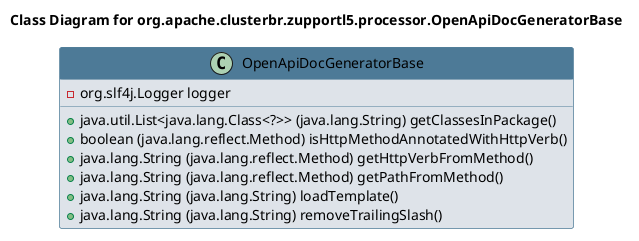 @startuml 
skinparam class { 
 BackgroundColor #DEE3E9 
 ArrowColor #4D7A97 
 BorderColor #4D7A97 
}
left to right direction 
title Class Diagram for org.apache.clusterbr.zupportl5.processor.OpenApiDocGeneratorBase
skinparam titleBackgroundColor White
skinparam classHeaderBackgroundColor #4D7A97 
skinparam stereotypeCBackgroundColor #F8981D 

class OpenApiDocGeneratorBase {
 - org.slf4j.Logger logger
 + java.util.List<java.lang.Class<?>> (java.lang.String) getClassesInPackage()
 + boolean (java.lang.reflect.Method) isHttpMethodAnnotatedWithHttpVerb()
 + java.lang.String (java.lang.reflect.Method) getHttpVerbFromMethod()
 + java.lang.String (java.lang.reflect.Method) getPathFromMethod()
 + java.lang.String (java.lang.String) loadTemplate()
 + java.lang.String (java.lang.String) removeTrailingSlash()
}
@enduml